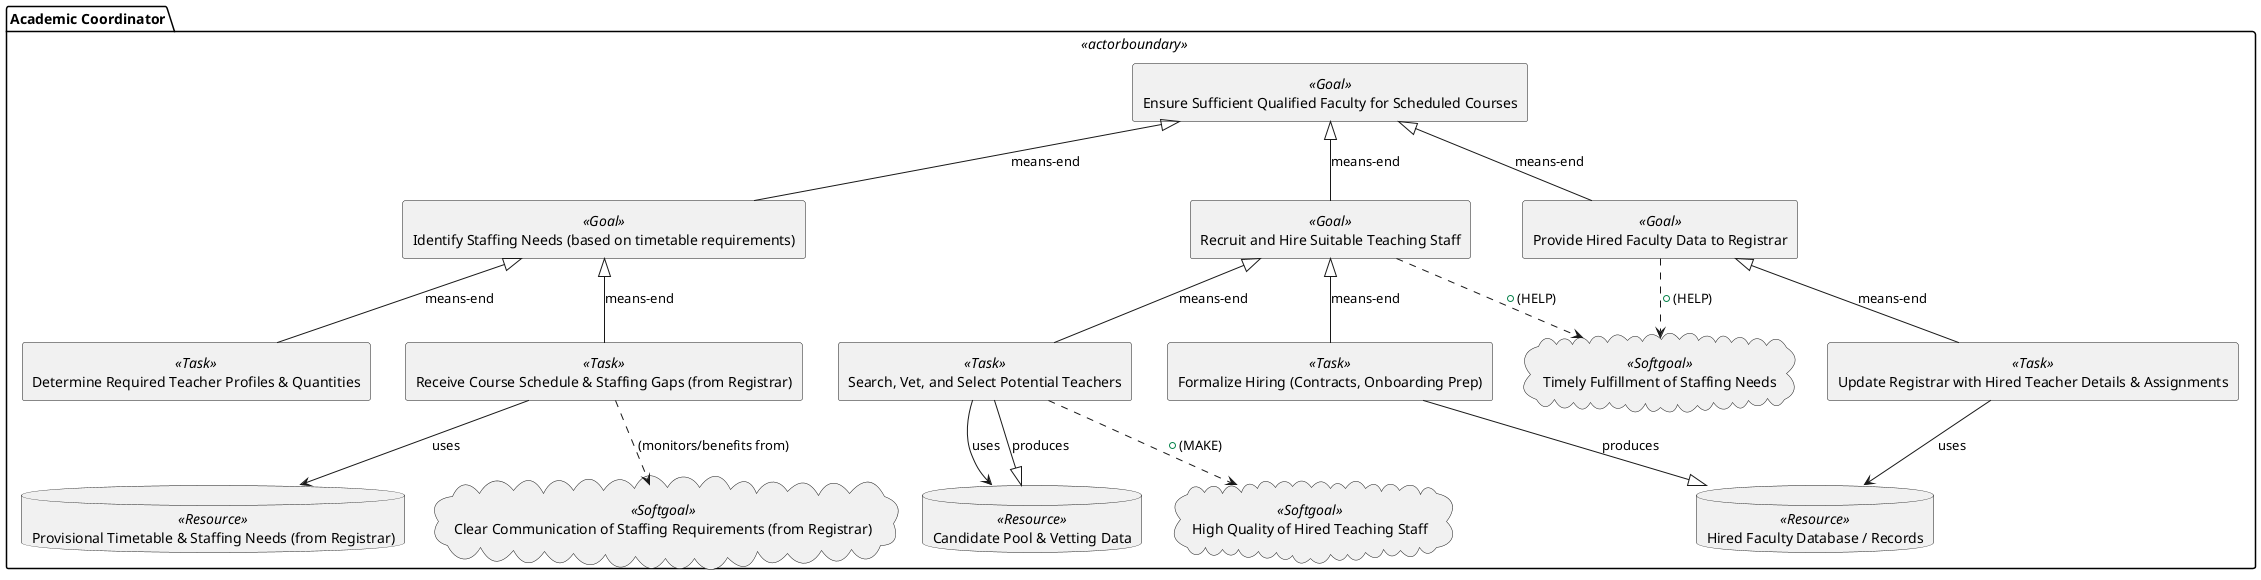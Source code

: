 @startuml
package "Academic Coordinator" <<actorboundary>> {
    ' --- Main Goal: Ensuring faculty for scheduled courses (supports Registrar) ---
    rectangle "Ensure Sufficient Qualified Faculty for Scheduled Courses" as G_EnsureFaculty <<Goal>>

    ' --- Sub-Goal/Tasks: Identifying Staffing Needs (driven by Registrar's schedule) ---
    rectangle "Identify Staffing Needs (based on timetable requirements)" as G_IdentifyNeeds <<Goal>>
        rectangle "Receive Course Schedule & Staffing Gaps (from Registrar)" as T_ReceiveScheduleNeeds <<Task>>
        rectangle "Determine Required Teacher Profiles & Quantities" as T_DetermineProfiles <<Task>>

    G_EnsureFaculty <|-- G_IdentifyNeeds: means-end

    G_IdentifyNeeds <|-- T_ReceiveScheduleNeeds: means-end
    G_IdentifyNeeds <|-- T_DetermineProfiles: means-end

    ' --- Sub-Goal/Tasks: Recruiting and Hiring Faculty (your G_TeachHiring) ---
    rectangle "Recruit and Hire Suitable Teaching Staff" as G_RecruitHire <<Goal>>
        rectangle "Search, Vet, and Select Potential Teachers" as T_SearchVetSelect <<Task>>
        rectangle "Formalize Hiring (Contracts, Onboarding Prep)" as T_FormalizeHiring <<Task>>

    G_EnsureFaculty <|-- G_RecruitHire: means-end

    G_RecruitHire <|-- T_SearchVetSelect: means-end
    G_RecruitHire <|-- T_FormalizeHiring: means-end
        ' T_FormalizeHiring might use R_StaffingRequirements (derived from T_DetermineProfiles)

    ' --- Sub-Goal/Tasks: Communicating Hired Faculty Info to Registrar ---
    rectangle "Provide Hired Faculty Data to Registrar" as G_ProvideFacultyData <<Goal>>
        rectangle "Update Registrar with Hired Teacher Details & Assignments" as T_UpdateRegistrarWithFaculty <<Task>>

    G_EnsureFaculty <|-- G_ProvideFacultyData: means-end

    G_ProvideFacultyData <|-- T_UpdateRegistrarWithFaculty: means-end

    ' --- Softgoals: AC Expectations / Quality Criteria ---
    cloud "Timely Fulfillment of Staffing Needs" as SG_TimelyStaffing <<Softgoal>>
        G_RecruitHire ..> SG_TimelyStaffing : + (HELP)
        G_ProvideFacultyData ..> SG_TimelyStaffing : + (HELP)

    cloud "High Quality of Hired Teaching Staff" as SG_QualityStaff <<Softgoal>>
        T_SearchVetSelect ..> SG_QualityStaff : + (MAKE)

    cloud "Clear Communication of Staffing Requirements (from Registrar)" as SG_ClearRequirements <<Softgoal>>
        ' This softgoal is about what the AC *expects from* the Registrar.
        ' T_ReceiveScheduleNeeds would be positively affected if this softgoal is met by the Registrar.
        ' In an SD model, AC would depend on Registrar for this softgoal.
        ' Within AC's SR, it represents a desired quality of an input.
        T_ReceiveScheduleNeeds ..> SG_ClearRequirements : (monitors/benefits from)

    ' --- Resources ---
    database "Provisional Timetable & Staffing Needs (from Registrar)" as R_ScheduleStaffingNeeds <<Resource>>
        T_ReceiveScheduleNeeds --> R_ScheduleStaffingNeeds: uses

    database "Candidate Pool & Vetting Data" as R_CandidateData <<Resource>>
        T_SearchVetSelect --> R_CandidateData: uses
        T_SearchVetSelect --|> R_CandidateData: produces

    database "Hired Faculty Database / Records" as R_HiredFacultyDB <<Resource>>
        T_FormalizeHiring --|> R_HiredFacultyDB: produces
        T_UpdateRegistrarWithFaculty --> R_HiredFacultyDB: uses

    ' Your original resource:
    ' database "Timetable teaching staff requirements" as R_HiringData <<Resource>>
    ' This is now partly R_ScheduleStaffingNeeds (input) and information derived by T_DetermineProfiles.
    ' T_FormalizeHiring might use the output of T_DetermineProfiles (e.g. "Required Teacher Profiles Document")
}
@enduml
